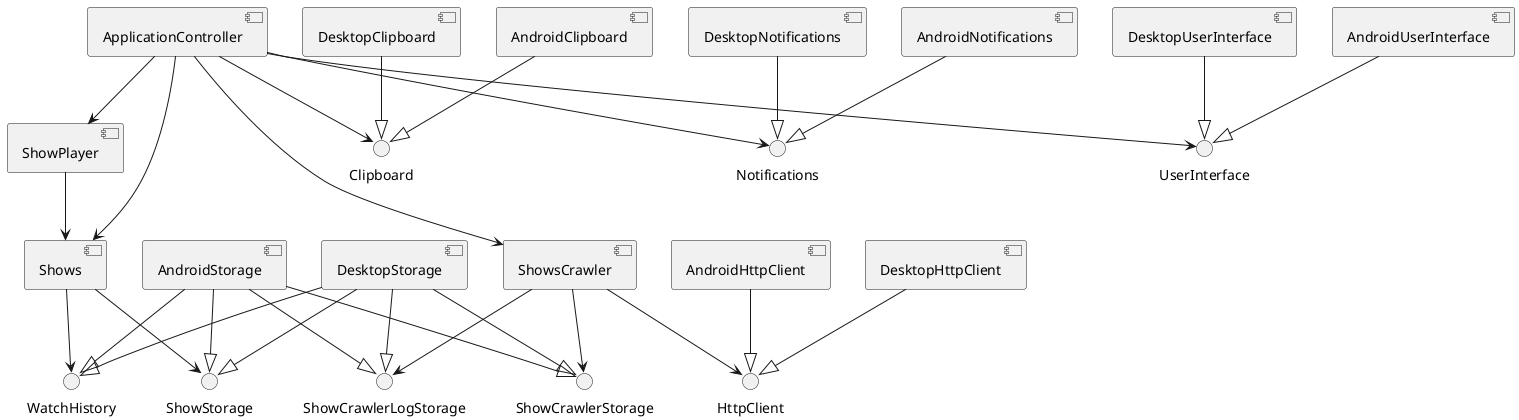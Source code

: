 @startuml
interface ShowStorage
interface WatchHistory
interface ShowCrawlerStorage
interface ShowCrawlerLogStorage
interface HttpClient
interface Clipboard
interface Notifications
interface UserInterface
[AndroidStorage] --|> WatchHistory
[AndroidStorage] --|> ShowStorage
[AndroidStorage] --|> ShowCrawlerStorage
[AndroidStorage] --|> ShowCrawlerLogStorage
[DesktopStorage] --|> WatchHistory
[DesktopStorage] --|> ShowStorage
[DesktopStorage] --|> ShowCrawlerStorage
[DesktopStorage] --|> ShowCrawlerLogStorage
[AndroidHttpClient] --|> HttpClient
[DesktopHttpClient] --|> HttpClient
[AndroidClipboard] --|> Clipboard
[DesktopClipboard] --|> Clipboard
[AndroidNotifications] --|> Notifications
[DesktopNotifications] --|> Notifications
[AndroidUserInterface] --|> UserInterface
[DesktopUserInterface] --|> UserInterface
[Shows] --> WatchHistory
[Shows] --> ShowStorage
[ShowsCrawler] --> ShowCrawlerStorage
[ShowsCrawler] --> HttpClient
[ShowsCrawler] --> ShowCrawlerLogStorage
[ShowPlayer] --> [Shows]
[ApplicationController] --> [Shows]
[ApplicationController] --> [ShowPlayer]
[ApplicationController] --> [ShowsCrawler]
[ApplicationController] --> Clipboard
[ApplicationController] --> Notifications
[ApplicationController] --> UserInterface
@enduml